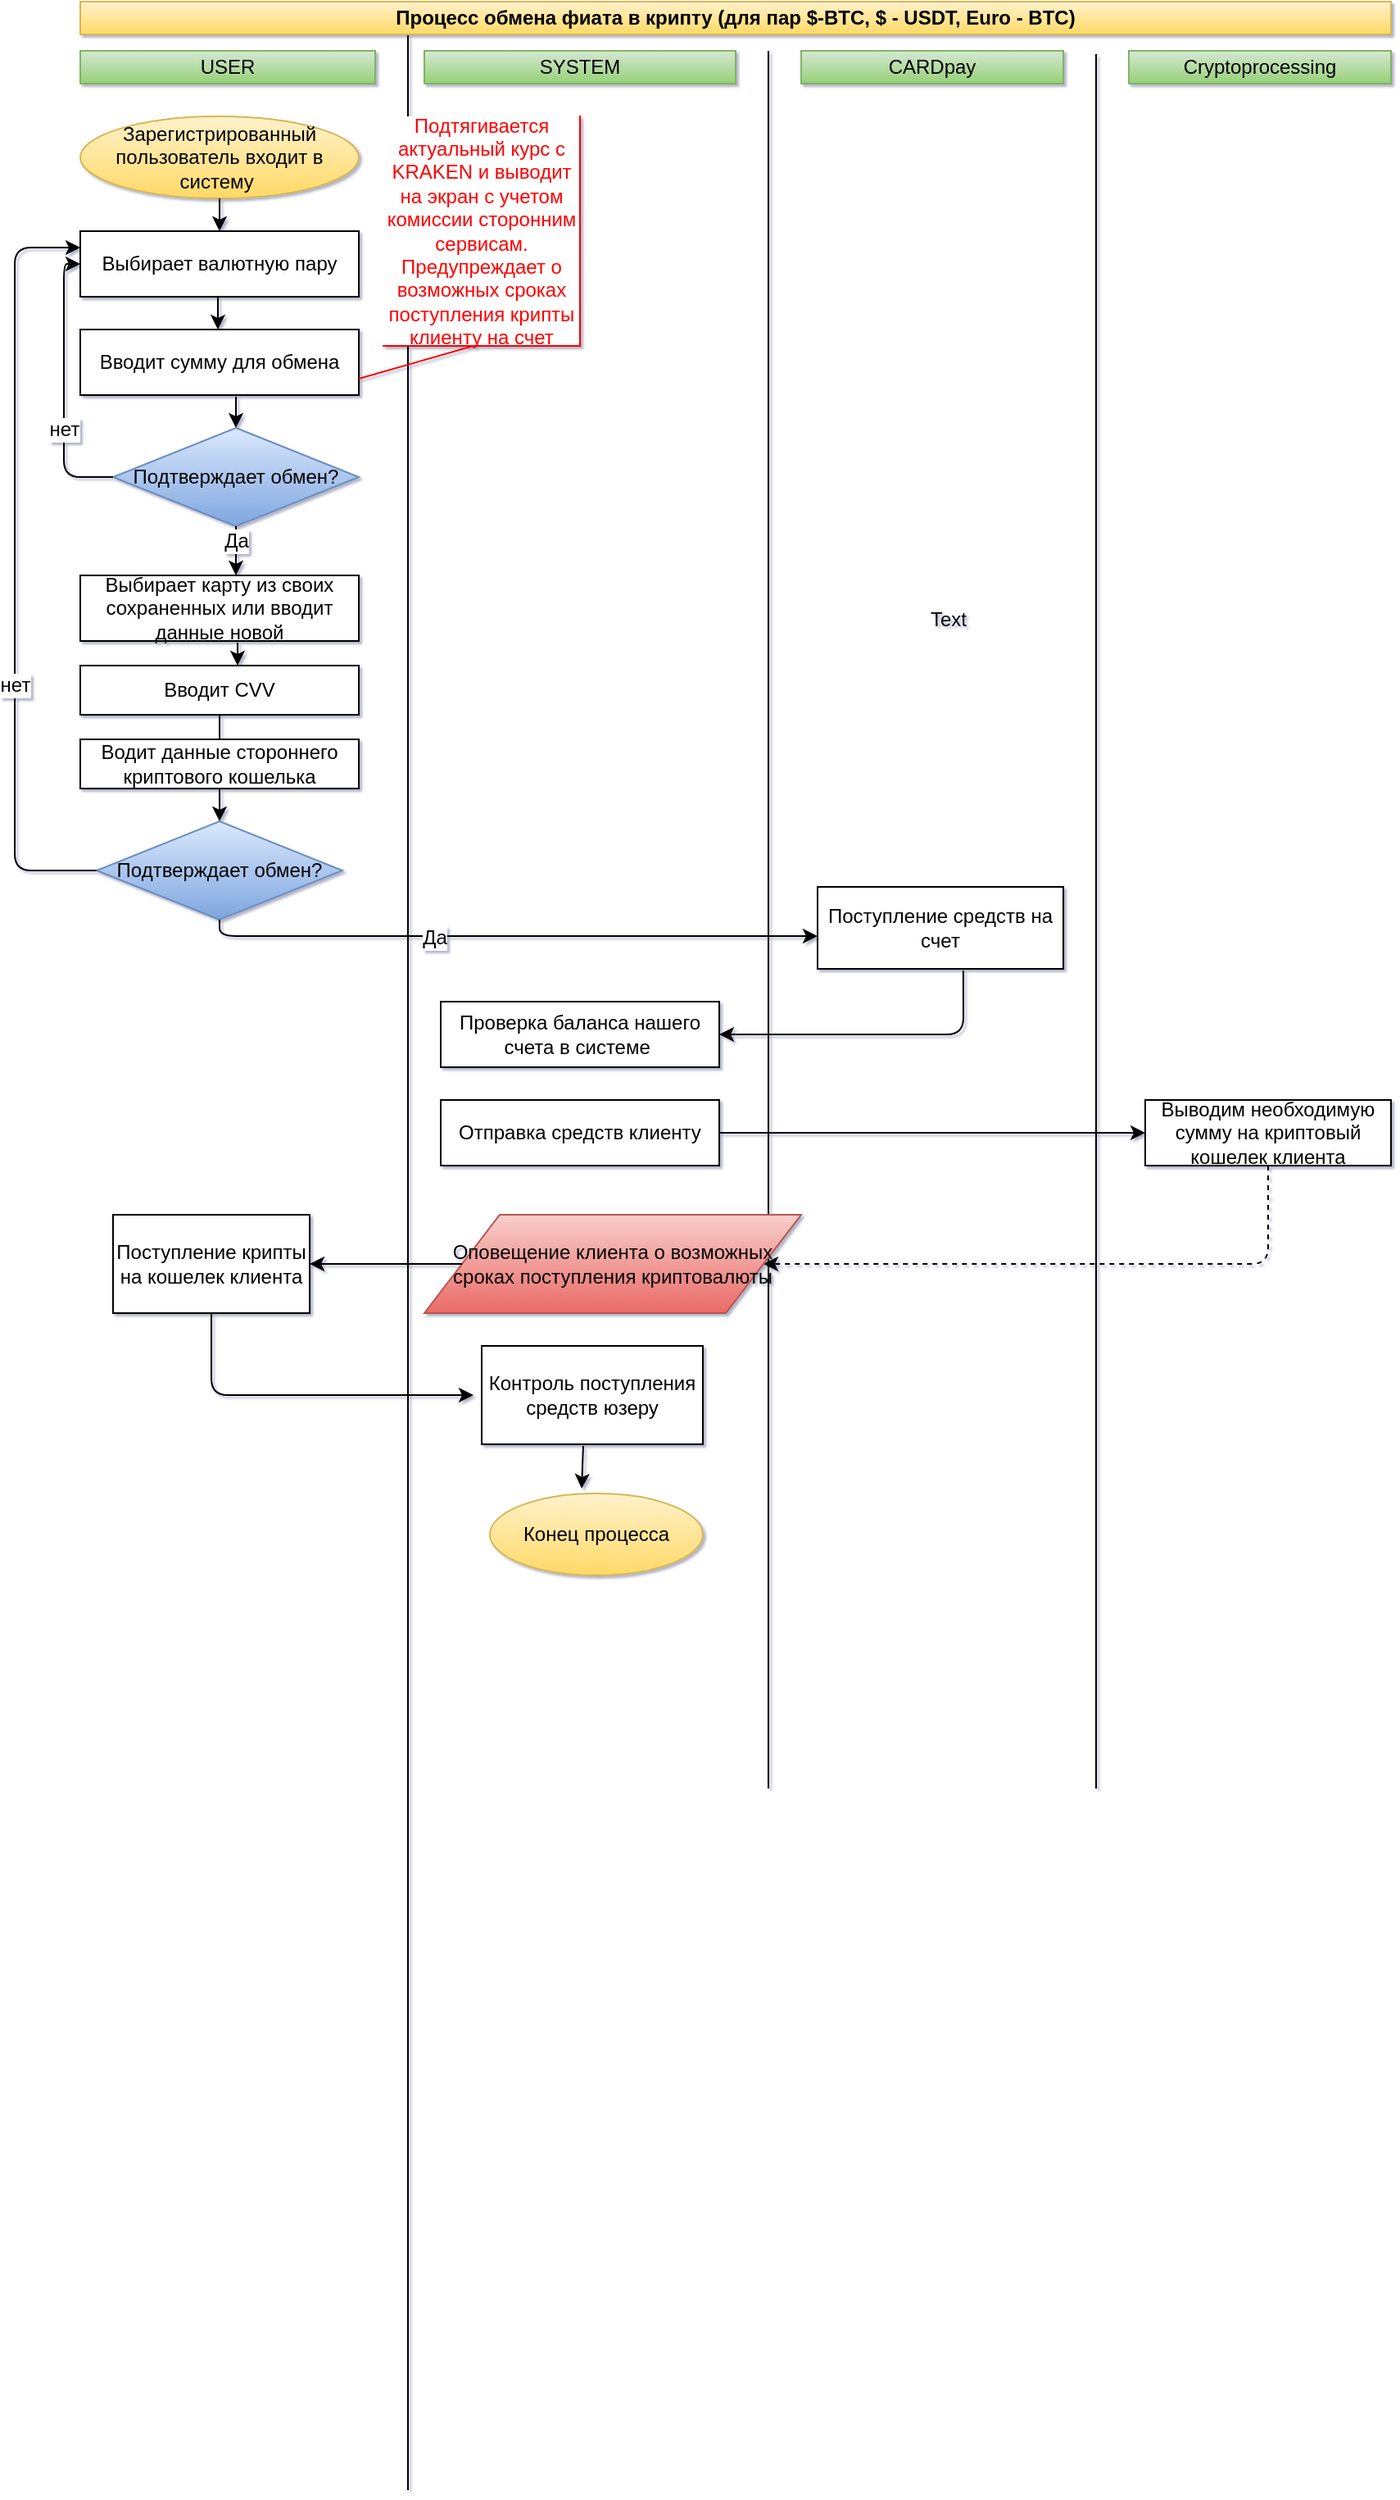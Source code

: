 <mxfile pages="2" version="11.2.3" type="github"><diagram id="axL-suilDhT5dAUXxtNv" name="Page-1"><mxGraphModel dx="2430" dy="1216" grid="1" gridSize="10" guides="1" tooltips="1" connect="1" arrows="1" fold="1" page="1" pageScale="1" pageWidth="583" pageHeight="413" math="0" shadow="1"><root><mxCell id="0"/><mxCell id="1" parent="0"/><mxCell id="X7dJZd5AqQW69qBxcaqL-1" value="" style="endArrow=none;html=1;" edge="1" parent="1"><mxGeometry width="50" height="50" relative="1" as="geometry"><mxPoint x="220" y="1508" as="sourcePoint"/><mxPoint x="220" as="targetPoint"/></mxGeometry></mxCell><mxCell id="X7dJZd5AqQW69qBxcaqL-3" value="Зарегистрированный пользователь входит в систему&amp;nbsp;" style="ellipse;whiteSpace=wrap;html=1;flipH=1;fillColor=#fff2cc;strokeColor=#d6b656;gradientColor=#ffd966;" vertex="1" parent="1"><mxGeometry x="20" y="60" width="170" height="50" as="geometry"/></mxCell><mxCell id="X7dJZd5AqQW69qBxcaqL-4" value="USER" style="text;html=1;strokeColor=#82b366;fillColor=#d5e8d4;align=center;verticalAlign=middle;whiteSpace=wrap;rounded=0;gradientColor=#97d077;" vertex="1" parent="1"><mxGeometry x="20" y="20" width="180" height="20" as="geometry"/></mxCell><mxCell id="X7dJZd5AqQW69qBxcaqL-6" value="Процесс обмена фиата в крипту (для пар $-BTC, $ - USDT, Euro - BTC)" style="text;html=1;strokeColor=#d6b656;fillColor=#fff2cc;align=center;verticalAlign=middle;whiteSpace=wrap;rounded=0;fontStyle=1;gradientColor=#ffd966;" vertex="1" parent="1"><mxGeometry x="20" y="-10" width="800" height="20" as="geometry"/></mxCell><mxCell id="X7dJZd5AqQW69qBxcaqL-8" value="SYSTEM" style="text;html=1;strokeColor=#82b366;fillColor=#d5e8d4;align=center;verticalAlign=middle;whiteSpace=wrap;rounded=0;gradientColor=#97d077;" vertex="1" parent="1"><mxGeometry x="230" y="20" width="190" height="20" as="geometry"/></mxCell><mxCell id="X7dJZd5AqQW69qBxcaqL-11" value="" style="endArrow=none;html=1;" edge="1" parent="1"><mxGeometry width="50" height="50" relative="1" as="geometry"><mxPoint x="440" y="1080" as="sourcePoint"/><mxPoint x="440" y="20" as="targetPoint"/></mxGeometry></mxCell><mxCell id="X7dJZd5AqQW69qBxcaqL-14" value="CARDpay" style="text;html=1;strokeColor=#82b366;fillColor=#d5e8d4;align=center;verticalAlign=middle;whiteSpace=wrap;rounded=0;gradientColor=#97d077;" vertex="1" parent="1"><mxGeometry x="460" y="20" width="160" height="20" as="geometry"/></mxCell><mxCell id="X7dJZd5AqQW69qBxcaqL-16" value="" style="endArrow=none;html=1;" edge="1" parent="1"><mxGeometry width="50" height="50" relative="1" as="geometry"><mxPoint x="640" y="1080" as="sourcePoint"/><mxPoint x="640" y="22" as="targetPoint"/><Array as="points"/></mxGeometry></mxCell><mxCell id="X7dJZd5AqQW69qBxcaqL-17" value="Cryptoprocessing" style="text;html=1;strokeColor=#82b366;fillColor=#d5e8d4;align=center;verticalAlign=middle;whiteSpace=wrap;rounded=0;gradientColor=#97d077;" vertex="1" parent="1"><mxGeometry x="660" y="20" width="160" height="20" as="geometry"/></mxCell><mxCell id="X7dJZd5AqQW69qBxcaqL-18" value="Выбирает валютную пару" style="rounded=0;whiteSpace=wrap;html=1;" vertex="1" parent="1"><mxGeometry x="20" y="130" width="170" height="40" as="geometry"/></mxCell><mxCell id="X7dJZd5AqQW69qBxcaqL-20" value="" style="endArrow=classic;html=1;exitX=0.5;exitY=1;exitDx=0;exitDy=0;entryX=0.5;entryY=0;entryDx=0;entryDy=0;entryPerimeter=0;" edge="1" parent="1" source="X7dJZd5AqQW69qBxcaqL-3" target="X7dJZd5AqQW69qBxcaqL-18"><mxGeometry width="50" height="50" relative="1" as="geometry"><mxPoint x="100" y="340" as="sourcePoint"/><mxPoint x="140" y="280" as="targetPoint"/></mxGeometry></mxCell><mxCell id="X7dJZd5AqQW69qBxcaqL-21" value="Вводит сумму для обмена" style="rounded=0;whiteSpace=wrap;html=1;" vertex="1" parent="1"><mxGeometry x="20" y="190" width="170" height="40" as="geometry"/></mxCell><mxCell id="X7dJZd5AqQW69qBxcaqL-22" value="Подтягивается актуальный курс c KRAKEN и выводит на экран с учетом комиссии сторонним сервисам. Предупреждает о возможных сроках поступления крипты клиенту на счет" style="shape=partialRectangle;whiteSpace=wrap;html=1;top=0;left=0;strokeColor=#FF0000;fontColor=#FF0000;" vertex="1" parent="1"><mxGeometry x="205" y="60" width="120" height="140" as="geometry"/></mxCell><mxCell id="X7dJZd5AqQW69qBxcaqL-24" value="" style="endArrow=none;html=1;fontColor=#FF0000;entryX=1;entryY=0.75;entryDx=0;entryDy=0;strokeColor=#FF0000;entryPerimeter=0;" edge="1" parent="1" target="X7dJZd5AqQW69qBxcaqL-21"><mxGeometry width="50" height="50" relative="1" as="geometry"><mxPoint x="260" y="200" as="sourcePoint"/><mxPoint x="370" y="255" as="targetPoint"/></mxGeometry></mxCell><mxCell id="X7dJZd5AqQW69qBxcaqL-26" value="" style="endArrow=classic;html=1;strokeColor=#000000;fontColor=#FF0000;" edge="1" parent="1"><mxGeometry width="50" height="50" relative="1" as="geometry"><mxPoint x="104" y="170" as="sourcePoint"/><mxPoint x="104" y="190" as="targetPoint"/></mxGeometry></mxCell><mxCell id="X7dJZd5AqQW69qBxcaqL-27" value="Подтверждает обмен?" style="rhombus;whiteSpace=wrap;html=1;strokeColor=#6c8ebf;fillColor=#dae8fc;gradientColor=#7ea6e0;" vertex="1" parent="1"><mxGeometry x="40" y="250" width="150" height="60" as="geometry"/></mxCell><mxCell id="X7dJZd5AqQW69qBxcaqL-29" value="" style="endArrow=classic;html=1;strokeColor=#000000;fontColor=#FF0000;entryX=0;entryY=0.5;entryDx=0;entryDy=0;" edge="1" parent="1" target="X7dJZd5AqQW69qBxcaqL-18"><mxGeometry width="50" height="50" relative="1" as="geometry"><mxPoint x="40" y="280" as="sourcePoint"/><mxPoint x="10" y="20" as="targetPoint"/><Array as="points"><mxPoint x="10" y="280"/><mxPoint x="10" y="150"/></Array></mxGeometry></mxCell><mxCell id="X7dJZd5AqQW69qBxcaqL-30" value="нет" style="text;html=1;resizable=0;points=[];align=center;verticalAlign=middle;labelBackgroundColor=#ffffff;fontColor=#000000;" vertex="1" connectable="0" parent="X7dJZd5AqQW69qBxcaqL-29"><mxGeometry x="-0.306" relative="1" as="geometry"><mxPoint as="offset"/></mxGeometry></mxCell><mxCell id="X7dJZd5AqQW69qBxcaqL-31" value="" style="endArrow=classic;html=1;strokeColor=#000000;fontColor=#000000;entryX=0.5;entryY=0;entryDx=0;entryDy=0;" edge="1" parent="1" target="X7dJZd5AqQW69qBxcaqL-27"><mxGeometry width="50" height="50" relative="1" as="geometry"><mxPoint x="115" y="231" as="sourcePoint"/><mxPoint x="100" y="240" as="targetPoint"/></mxGeometry></mxCell><mxCell id="X7dJZd5AqQW69qBxcaqL-33" value="" style="endArrow=classic;html=1;strokeColor=#000000;fontColor=#000000;" edge="1" parent="1"><mxGeometry width="50" height="50" relative="1" as="geometry"><mxPoint x="115" y="310" as="sourcePoint"/><mxPoint x="115" y="340" as="targetPoint"/></mxGeometry></mxCell><mxCell id="X7dJZd5AqQW69qBxcaqL-34" value="Да&lt;br&gt;" style="text;html=1;resizable=0;points=[];align=center;verticalAlign=middle;labelBackgroundColor=#ffffff;fontColor=#000000;" vertex="1" connectable="0" parent="X7dJZd5AqQW69qBxcaqL-33"><mxGeometry x="-0.44" relative="1" as="geometry"><mxPoint as="offset"/></mxGeometry></mxCell><mxCell id="X7dJZd5AqQW69qBxcaqL-35" value="Выбирает карту из своих сохраненных или вводит данные новой" style="rounded=0;whiteSpace=wrap;html=1;strokeColor=#000000;fontColor=#000000;" vertex="1" parent="1"><mxGeometry x="20" y="340" width="170" height="40" as="geometry"/></mxCell><mxCell id="X7dJZd5AqQW69qBxcaqL-45" style="edgeStyle=orthogonalEdgeStyle;rounded=0;orthogonalLoop=1;jettySize=auto;html=1;strokeColor=#000000;fontColor=#000000;" edge="1" parent="1" source="X7dJZd5AqQW69qBxcaqL-36"><mxGeometry relative="1" as="geometry"><mxPoint x="105" y="440" as="targetPoint"/></mxGeometry></mxCell><mxCell id="X7dJZd5AqQW69qBxcaqL-36" value="Вводит СVV" style="rounded=0;whiteSpace=wrap;html=1;strokeColor=#000000;fontColor=#000000;" vertex="1" parent="1"><mxGeometry x="20" y="395" width="170" height="30" as="geometry"/></mxCell><mxCell id="X7dJZd5AqQW69qBxcaqL-37" value="" style="endArrow=classic;html=1;strokeColor=#000000;fontColor=#000000;" edge="1" parent="1"><mxGeometry width="50" height="50" relative="1" as="geometry"><mxPoint x="116" y="381" as="sourcePoint"/><mxPoint x="116" y="395" as="targetPoint"/></mxGeometry></mxCell><mxCell id="X7dJZd5AqQW69qBxcaqL-38" value="Водит данные стороннего криптового кошелька" style="rounded=0;whiteSpace=wrap;html=1;strokeColor=#000000;fontColor=#000000;" vertex="1" parent="1"><mxGeometry x="20" y="440" width="170" height="30" as="geometry"/></mxCell><mxCell id="X7dJZd5AqQW69qBxcaqL-39" value="Подтверждает обмен?" style="rhombus;whiteSpace=wrap;html=1;strokeColor=#6c8ebf;fillColor=#dae8fc;gradientColor=#7ea6e0;" vertex="1" parent="1"><mxGeometry x="30" y="490" width="150" height="60" as="geometry"/></mxCell><mxCell id="X7dJZd5AqQW69qBxcaqL-41" value="" style="endArrow=classic;html=1;strokeColor=#000000;fontColor=#FF0000;entryX=0;entryY=0.25;entryDx=0;entryDy=0;" edge="1" parent="1" target="X7dJZd5AqQW69qBxcaqL-18"><mxGeometry width="50" height="50" relative="1" as="geometry"><mxPoint x="30" y="520" as="sourcePoint"/><mxPoint x="10" y="140" as="targetPoint"/><Array as="points"><mxPoint x="-20" y="520"/><mxPoint x="-20" y="140"/></Array></mxGeometry></mxCell><mxCell id="X7dJZd5AqQW69qBxcaqL-42" value="нет" style="text;html=1;resizable=0;points=[];align=center;verticalAlign=middle;labelBackgroundColor=#ffffff;fontColor=#000000;" vertex="1" connectable="0" parent="X7dJZd5AqQW69qBxcaqL-41"><mxGeometry x="-0.306" relative="1" as="geometry"><mxPoint as="offset"/></mxGeometry></mxCell><mxCell id="X7dJZd5AqQW69qBxcaqL-43" value="" style="endArrow=classic;html=1;strokeColor=#000000;fontColor=#000000;exitX=0.5;exitY=1;exitDx=0;exitDy=0;" edge="1" parent="1" source="X7dJZd5AqQW69qBxcaqL-38" target="X7dJZd5AqQW69qBxcaqL-39"><mxGeometry width="50" height="50" relative="1" as="geometry"><mxPoint x="80" y="580" as="sourcePoint"/><mxPoint x="20" y="850" as="targetPoint"/></mxGeometry></mxCell><mxCell id="X7dJZd5AqQW69qBxcaqL-46" value="" style="endArrow=classic;html=1;strokeColor=#000000;fontColor=#000000;exitX=0.5;exitY=1;exitDx=0;exitDy=0;" edge="1" parent="1" source="X7dJZd5AqQW69qBxcaqL-39"><mxGeometry width="50" height="50" relative="1" as="geometry"><mxPoint x="-30" y="900" as="sourcePoint"/><mxPoint x="470" y="560" as="targetPoint"/><Array as="points"><mxPoint x="105" y="560"/></Array></mxGeometry></mxCell><mxCell id="X7dJZd5AqQW69qBxcaqL-47" value="Да" style="text;html=1;resizable=0;points=[];align=center;verticalAlign=middle;labelBackgroundColor=#ffffff;fontColor=#000000;" vertex="1" connectable="0" parent="X7dJZd5AqQW69qBxcaqL-46"><mxGeometry x="-0.248" y="-1" relative="1" as="geometry"><mxPoint as="offset"/></mxGeometry></mxCell><mxCell id="X7dJZd5AqQW69qBxcaqL-48" value="Поступление средств на счет" style="rounded=0;whiteSpace=wrap;html=1;strokeColor=#000000;fontColor=#000000;" vertex="1" parent="1"><mxGeometry x="470" y="530" width="150" height="50" as="geometry"/></mxCell><mxCell id="X7dJZd5AqQW69qBxcaqL-49" value="Проверка баланса нашего счета в системе&amp;nbsp;" style="rounded=0;whiteSpace=wrap;html=1;strokeColor=#000000;fontColor=#000000;" vertex="1" parent="1"><mxGeometry x="240" y="600" width="170" height="40" as="geometry"/></mxCell><mxCell id="X7dJZd5AqQW69qBxcaqL-50" value="" style="endArrow=classic;html=1;strokeColor=#000000;fontColor=#000000;exitX=0.593;exitY=1.02;exitDx=0;exitDy=0;exitPerimeter=0;entryX=1;entryY=0.5;entryDx=0;entryDy=0;" edge="1" parent="1" source="X7dJZd5AqQW69qBxcaqL-48" target="X7dJZd5AqQW69qBxcaqL-49"><mxGeometry width="50" height="50" relative="1" as="geometry"><mxPoint x="560" y="590" as="sourcePoint"/><mxPoint x="420" y="650" as="targetPoint"/><Array as="points"><mxPoint x="559" y="620"/></Array></mxGeometry></mxCell><mxCell id="X7dJZd5AqQW69qBxcaqL-52" value="Отправка средств клиенту" style="rounded=0;whiteSpace=wrap;html=1;strokeColor=#000000;fontColor=#000000;" vertex="1" parent="1"><mxGeometry x="240" y="660" width="170" height="40" as="geometry"/></mxCell><mxCell id="X7dJZd5AqQW69qBxcaqL-53" value="Выводим необходимую сумму на криптовый кошелек клиента" style="rounded=0;whiteSpace=wrap;html=1;strokeColor=#000000;fontColor=#000000;" vertex="1" parent="1"><mxGeometry x="670" y="660" width="150" height="40" as="geometry"/></mxCell><mxCell id="X7dJZd5AqQW69qBxcaqL-54" value="" style="endArrow=classic;html=1;strokeColor=#000000;fontColor=#000000;exitX=1;exitY=0.5;exitDx=0;exitDy=0;entryX=0;entryY=0.5;entryDx=0;entryDy=0;" edge="1" parent="1" source="X7dJZd5AqQW69qBxcaqL-52" target="X7dJZd5AqQW69qBxcaqL-53"><mxGeometry width="50" height="50" relative="1" as="geometry"><mxPoint x="-30" y="900" as="sourcePoint"/><mxPoint x="660" y="680" as="targetPoint"/></mxGeometry></mxCell><mxCell id="X7dJZd5AqQW69qBxcaqL-56" value="Поступление крипты на кошелек клиента" style="rounded=0;whiteSpace=wrap;html=1;strokeColor=#000000;fontColor=#000000;" vertex="1" parent="1"><mxGeometry x="40" y="730" width="120" height="60" as="geometry"/></mxCell><mxCell id="X7dJZd5AqQW69qBxcaqL-57" value="" style="endArrow=classic;html=1;strokeColor=#000000;fontColor=#000000;exitX=0.5;exitY=1;exitDx=0;exitDy=0;entryX=1;entryY=0.5;entryDx=0;entryDy=0;dashed=1;" edge="1" parent="1" source="X7dJZd5AqQW69qBxcaqL-53" target="X7dJZd5AqQW69qBxcaqL-58"><mxGeometry width="50" height="50" relative="1" as="geometry"><mxPoint x="710" y="710" as="sourcePoint"/><mxPoint x="330" y="770" as="targetPoint"/><Array as="points"><mxPoint x="745" y="760"/></Array></mxGeometry></mxCell><mxCell id="X7dJZd5AqQW69qBxcaqL-58" value="Оповещение клиента о возможных сроках поступления криптовалюты" style="shape=parallelogram;perimeter=parallelogramPerimeter;whiteSpace=wrap;html=1;strokeColor=#b85450;gradientColor=#ea6b66;fillColor=#f8cecc;" vertex="1" parent="1"><mxGeometry x="230" y="730" width="230" height="60" as="geometry"/></mxCell><mxCell id="X7dJZd5AqQW69qBxcaqL-60" value="" style="endArrow=classic;html=1;strokeColor=#000000;fontColor=#000000;exitX=0;exitY=0.5;exitDx=0;exitDy=0;entryX=1;entryY=0.5;entryDx=0;entryDy=0;" edge="1" parent="1" source="X7dJZd5AqQW69qBxcaqL-58" target="X7dJZd5AqQW69qBxcaqL-56"><mxGeometry width="50" height="50" relative="1" as="geometry"><mxPoint x="-30" y="960" as="sourcePoint"/><mxPoint x="170" y="770" as="targetPoint"/></mxGeometry></mxCell><mxCell id="X7dJZd5AqQW69qBxcaqL-61" value="Контроль поступления средств юзеру" style="rounded=0;whiteSpace=wrap;html=1;strokeColor=#000000;fontColor=#000000;" vertex="1" parent="1"><mxGeometry x="265" y="810" width="135" height="60" as="geometry"/></mxCell><mxCell id="X7dJZd5AqQW69qBxcaqL-62" value="" style="endArrow=classic;html=1;strokeColor=#000000;fontColor=#000000;exitX=0.5;exitY=1;exitDx=0;exitDy=0;" edge="1" parent="1" source="X7dJZd5AqQW69qBxcaqL-56"><mxGeometry width="50" height="50" relative="1" as="geometry"><mxPoint x="-30" y="960" as="sourcePoint"/><mxPoint x="260" y="840" as="targetPoint"/><Array as="points"><mxPoint x="100" y="840"/></Array></mxGeometry></mxCell><mxCell id="X7dJZd5AqQW69qBxcaqL-63" value="Конец процесса" style="ellipse;whiteSpace=wrap;html=1;strokeColor=#d6b656;gradientColor=#ffd966;fillColor=#fff2cc;" vertex="1" parent="1"><mxGeometry x="270" y="900" width="130" height="50" as="geometry"/></mxCell><mxCell id="X7dJZd5AqQW69qBxcaqL-64" value="" style="endArrow=classic;html=1;strokeColor=#000000;fontColor=#000000;exitX=0.459;exitY=1.017;exitDx=0;exitDy=0;exitPerimeter=0;entryX=0.431;entryY=-0.06;entryDx=0;entryDy=0;entryPerimeter=0;" edge="1" parent="1" source="X7dJZd5AqQW69qBxcaqL-61" target="X7dJZd5AqQW69qBxcaqL-63"><mxGeometry width="50" height="50" relative="1" as="geometry"><mxPoint x="-30" y="1020" as="sourcePoint"/><mxPoint x="20" y="970" as="targetPoint"/></mxGeometry></mxCell><mxCell id="KjZZi8cx-nPCjxxCP8y1-1" value="Text" style="text;html=1;resizable=0;points=[];autosize=1;align=left;verticalAlign=top;spacingTop=-4;fontColor=#000000;" vertex="1" parent="1"><mxGeometry x="537" y="357" width="40" height="20" as="geometry"/></mxCell></root></mxGraphModel></diagram><diagram id="m0D5xmyMGwlaK7_RNCoA" name="Page-2"><mxGraphModel dx="1320" dy="482" grid="1" gridSize="10" guides="1" tooltips="1" connect="1" arrows="1" fold="1" page="1" pageScale="1" pageWidth="827" pageHeight="1169" math="0" shadow="0"><root><mxCell id="VB086HVDUsQh1B66ctdM-0"/><mxCell id="VB086HVDUsQh1B66ctdM-1" parent="VB086HVDUsQh1B66ctdM-0"/></root></mxGraphModel></diagram></mxfile>